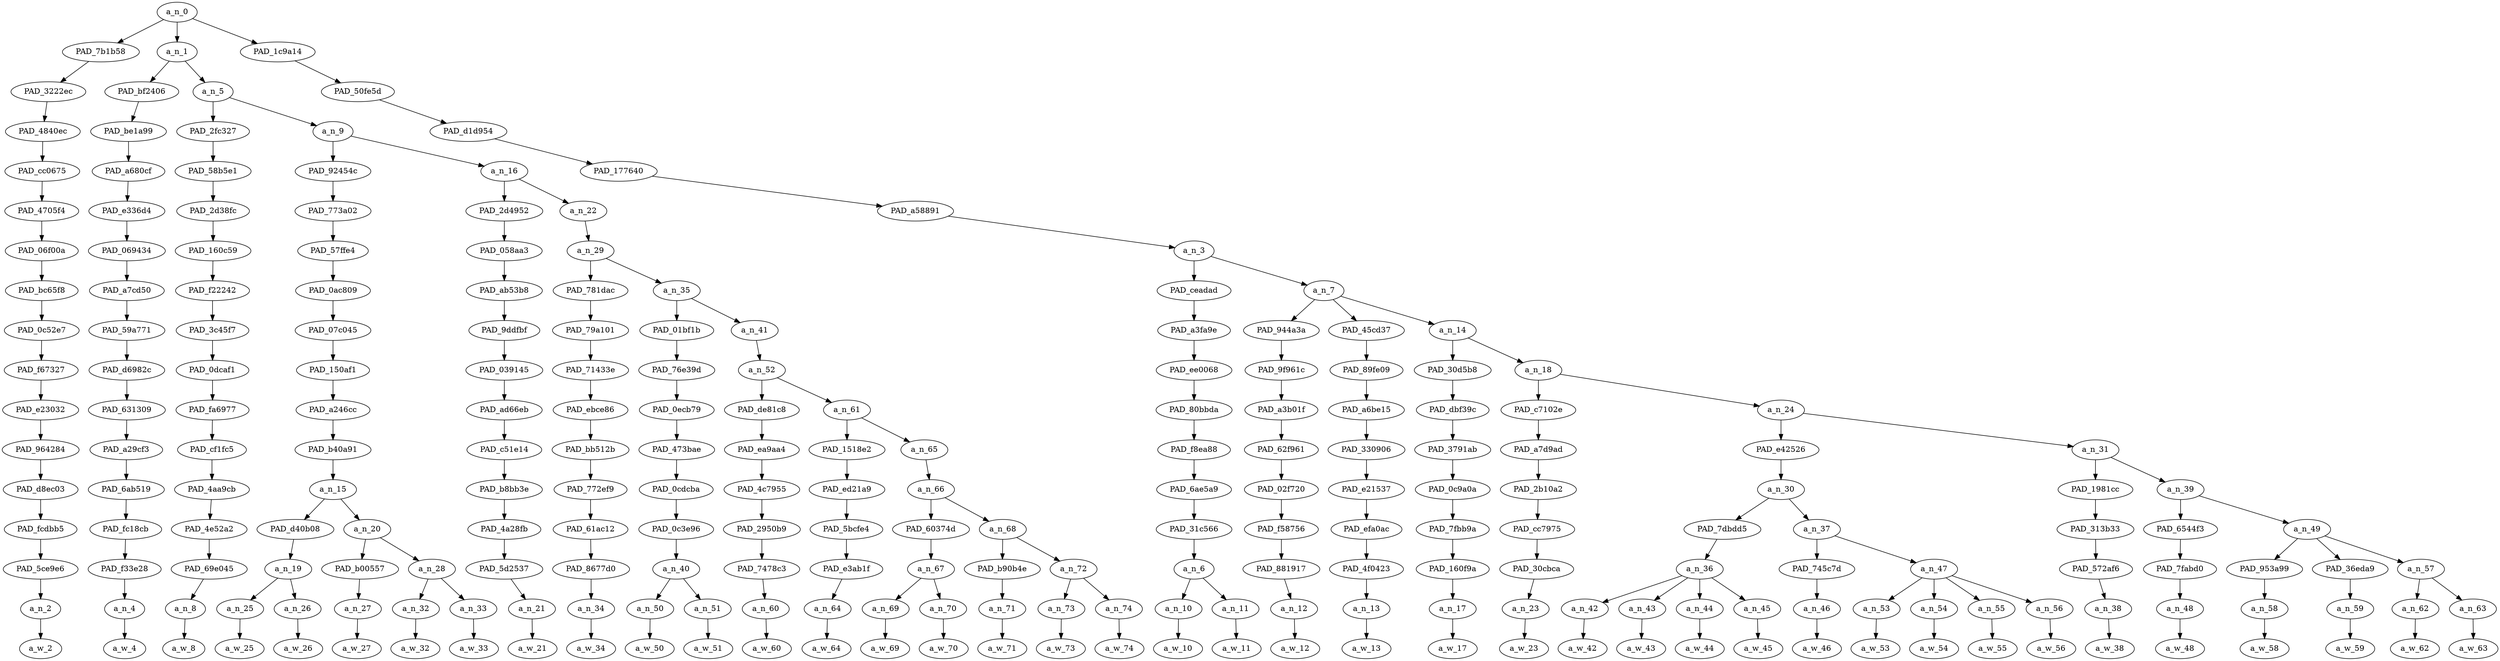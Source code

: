 strict digraph "" {
	a_n_0	[div_dir=-1,
		index=0,
		level=16,
		pos="13.628996672453704,16!",
		text_span="[0, 1, 2, 3, 4, 5, 6, 7, 8, 9, 10, 11, 12, 13, 14, 15, 16, 17, 18, 19, 20, 21, 22, 23, 24, 25, 26, 27, 28, 29, 30, 31, 32, 33, 34, \
35, 36, 37, 38, 39]",
		value=1.00000000];
	PAD_7b1b58	[div_dir=1,
		index=1,
		level=15,
		pos="18.0,15!",
		text_span="[18]",
		value=0.01074870];
	a_n_0 -> PAD_7b1b58;
	a_n_1	[div_dir=-1,
		index=0,
		level=15,
		pos="1.72900390625,15!",
		text_span="[0, 1, 2, 3, 4, 5, 6, 7, 8, 9, 10, 11, 12, 13, 14, 15, 16, 17]",
		value=0.59553772];
	a_n_0 -> a_n_1;
	PAD_1c9a14	[div_dir=-1,
		index=2,
		level=15,
		pos="21.157986111111114,15!",
		text_span="[19, 20, 21, 22, 23, 24, 25, 26, 27, 28, 29, 30, 31, 32, 33, 34, 35, 36, 37, 38, 39]",
		value=0.39356093];
	a_n_0 -> PAD_1c9a14;
	PAD_3222ec	[div_dir=1,
		index=2,
		level=14,
		pos="18.0,14!",
		text_span="[18]",
		value=0.01074870];
	PAD_7b1b58 -> PAD_3222ec;
	PAD_4840ec	[div_dir=1,
		index=3,
		level=13,
		pos="18.0,13!",
		text_span="[18]",
		value=0.01074870];
	PAD_3222ec -> PAD_4840ec;
	PAD_cc0675	[div_dir=1,
		index=4,
		level=12,
		pos="18.0,12!",
		text_span="[18]",
		value=0.01074870];
	PAD_4840ec -> PAD_cc0675;
	PAD_4705f4	[div_dir=1,
		index=5,
		level=11,
		pos="18.0,11!",
		text_span="[18]",
		value=0.01074870];
	PAD_cc0675 -> PAD_4705f4;
	PAD_06f00a	[div_dir=1,
		index=5,
		level=10,
		pos="18.0,10!",
		text_span="[18]",
		value=0.01074870];
	PAD_4705f4 -> PAD_06f00a;
	PAD_bc65f8	[div_dir=1,
		index=6,
		level=9,
		pos="18.0,9!",
		text_span="[18]",
		value=0.01074870];
	PAD_06f00a -> PAD_bc65f8;
	PAD_0c52e7	[div_dir=1,
		index=7,
		level=8,
		pos="18.0,8!",
		text_span="[18]",
		value=0.01074870];
	PAD_bc65f8 -> PAD_0c52e7;
	PAD_f67327	[div_dir=1,
		index=7,
		level=7,
		pos="18.0,7!",
		text_span="[18]",
		value=0.01074870];
	PAD_0c52e7 -> PAD_f67327;
	PAD_e23032	[div_dir=1,
		index=8,
		level=6,
		pos="18.0,6!",
		text_span="[18]",
		value=0.01074870];
	PAD_f67327 -> PAD_e23032;
	PAD_964284	[div_dir=1,
		index=9,
		level=5,
		pos="18.0,5!",
		text_span="[18]",
		value=0.01074870];
	PAD_e23032 -> PAD_964284;
	PAD_d8ec03	[div_dir=1,
		index=9,
		level=4,
		pos="18.0,4!",
		text_span="[18]",
		value=0.01074870];
	PAD_964284 -> PAD_d8ec03;
	PAD_fcdbb5	[div_dir=1,
		index=11,
		level=3,
		pos="18.0,3!",
		text_span="[18]",
		value=0.01074870];
	PAD_d8ec03 -> PAD_fcdbb5;
	PAD_5ce9e6	[div_dir=1,
		index=13,
		level=2,
		pos="18.0,2!",
		text_span="[18]",
		value=0.01074870];
	PAD_fcdbb5 -> PAD_5ce9e6;
	a_n_2	[div_dir=1,
		index=18,
		level=1,
		pos="18.0,1!",
		text_span="[18]",
		value=0.01074870];
	PAD_5ce9e6 -> a_n_2;
	a_w_2	[div_dir=0,
		index=18,
		level=0,
		pos="18,0!",
		text_span="[18]",
		value=but];
	a_n_2 -> a_w_2;
	PAD_bf2406	[div_dir=-1,
		index=0,
		level=14,
		pos="0.0,14!",
		text_span="[0]",
		value=0.01294155];
	a_n_1 -> PAD_bf2406;
	a_n_5	[div_dir=-1,
		index=1,
		level=14,
		pos="3.4580078125,14!",
		text_span="[1, 2, 3, 4, 5, 6, 7, 8, 9, 10, 11, 12, 13, 14, 15, 16, 17]",
		value=0.58235620];
	a_n_1 -> a_n_5;
	PAD_be1a99	[div_dir=-1,
		index=0,
		level=13,
		pos="0.0,13!",
		text_span="[0]",
		value=0.01294155];
	PAD_bf2406 -> PAD_be1a99;
	PAD_a680cf	[div_dir=-1,
		index=0,
		level=12,
		pos="0.0,12!",
		text_span="[0]",
		value=0.01294155];
	PAD_be1a99 -> PAD_a680cf;
	PAD_e336d4	[div_dir=-1,
		index=0,
		level=11,
		pos="0.0,11!",
		text_span="[0]",
		value=0.01294155];
	PAD_a680cf -> PAD_e336d4;
	PAD_069434	[div_dir=-1,
		index=0,
		level=10,
		pos="0.0,10!",
		text_span="[0]",
		value=0.01294155];
	PAD_e336d4 -> PAD_069434;
	PAD_a7cd50	[div_dir=-1,
		index=0,
		level=9,
		pos="0.0,9!",
		text_span="[0]",
		value=0.01294155];
	PAD_069434 -> PAD_a7cd50;
	PAD_59a771	[div_dir=-1,
		index=0,
		level=8,
		pos="0.0,8!",
		text_span="[0]",
		value=0.01294155];
	PAD_a7cd50 -> PAD_59a771;
	PAD_d6982c	[div_dir=-1,
		index=0,
		level=7,
		pos="0.0,7!",
		text_span="[0]",
		value=0.01294155];
	PAD_59a771 -> PAD_d6982c;
	PAD_631309	[div_dir=-1,
		index=0,
		level=6,
		pos="0.0,6!",
		text_span="[0]",
		value=0.01294155];
	PAD_d6982c -> PAD_631309;
	PAD_a29cf3	[div_dir=-1,
		index=0,
		level=5,
		pos="0.0,5!",
		text_span="[0]",
		value=0.01294155];
	PAD_631309 -> PAD_a29cf3;
	PAD_6ab519	[div_dir=-1,
		index=0,
		level=4,
		pos="0.0,4!",
		text_span="[0]",
		value=0.01294155];
	PAD_a29cf3 -> PAD_6ab519;
	PAD_fc18cb	[div_dir=-1,
		index=0,
		level=3,
		pos="0.0,3!",
		text_span="[0]",
		value=0.01294155];
	PAD_6ab519 -> PAD_fc18cb;
	PAD_f33e28	[div_dir=-1,
		index=0,
		level=2,
		pos="0.0,2!",
		text_span="[0]",
		value=0.01294155];
	PAD_fc18cb -> PAD_f33e28;
	a_n_4	[div_dir=-1,
		index=0,
		level=1,
		pos="0.0,1!",
		text_span="[0]",
		value=0.01294155];
	PAD_f33e28 -> a_n_4;
	a_w_4	[div_dir=0,
		index=0,
		level=0,
		pos="0,0!",
		text_span="[0]",
		value=there];
	a_n_4 -> a_w_4;
	PAD_2fc327	[div_dir=1,
		index=1,
		level=13,
		pos="1.0,13!",
		text_span="[1]",
		value=0.01587217];
	a_n_5 -> PAD_2fc327;
	a_n_9	[div_dir=-1,
		index=2,
		level=13,
		pos="5.916015625,13!",
		text_span="[2, 3, 4, 5, 6, 7, 8, 9, 10, 11, 12, 13, 14, 15, 16, 17]",
		value=0.56625279];
	a_n_5 -> a_n_9;
	PAD_58b5e1	[div_dir=1,
		index=1,
		level=12,
		pos="1.0,12!",
		text_span="[1]",
		value=0.01587217];
	PAD_2fc327 -> PAD_58b5e1;
	PAD_2d38fc	[div_dir=1,
		index=1,
		level=11,
		pos="1.0,11!",
		text_span="[1]",
		value=0.01587217];
	PAD_58b5e1 -> PAD_2d38fc;
	PAD_160c59	[div_dir=1,
		index=1,
		level=10,
		pos="1.0,10!",
		text_span="[1]",
		value=0.01587217];
	PAD_2d38fc -> PAD_160c59;
	PAD_f22242	[div_dir=1,
		index=1,
		level=9,
		pos="1.0,9!",
		text_span="[1]",
		value=0.01587217];
	PAD_160c59 -> PAD_f22242;
	PAD_3c45f7	[div_dir=1,
		index=1,
		level=8,
		pos="1.0,8!",
		text_span="[1]",
		value=0.01587217];
	PAD_f22242 -> PAD_3c45f7;
	PAD_0dcaf1	[div_dir=1,
		index=1,
		level=7,
		pos="1.0,7!",
		text_span="[1]",
		value=0.01587217];
	PAD_3c45f7 -> PAD_0dcaf1;
	PAD_fa6977	[div_dir=1,
		index=1,
		level=6,
		pos="1.0,6!",
		text_span="[1]",
		value=0.01587217];
	PAD_0dcaf1 -> PAD_fa6977;
	PAD_cf1fc5	[div_dir=1,
		index=1,
		level=5,
		pos="1.0,5!",
		text_span="[1]",
		value=0.01587217];
	PAD_fa6977 -> PAD_cf1fc5;
	PAD_4aa9cb	[div_dir=1,
		index=1,
		level=4,
		pos="1.0,4!",
		text_span="[1]",
		value=0.01587217];
	PAD_cf1fc5 -> PAD_4aa9cb;
	PAD_4e52a2	[div_dir=1,
		index=1,
		level=3,
		pos="1.0,3!",
		text_span="[1]",
		value=0.01587217];
	PAD_4aa9cb -> PAD_4e52a2;
	PAD_69e045	[div_dir=1,
		index=1,
		level=2,
		pos="1.0,2!",
		text_span="[1]",
		value=0.01587217];
	PAD_4e52a2 -> PAD_69e045;
	a_n_8	[div_dir=1,
		index=1,
		level=1,
		pos="1.0,1!",
		text_span="[1]",
		value=0.01587217];
	PAD_69e045 -> a_n_8;
	a_w_8	[div_dir=0,
		index=1,
		level=0,
		pos="1,0!",
		text_span="[1]",
		value=is];
	a_n_8 -> a_w_8;
	PAD_92454c	[div_dir=-1,
		index=2,
		level=12,
		pos="3.625,12!",
		text_span="[2, 3, 4, 5, 6]",
		value=0.06599651];
	a_n_9 -> PAD_92454c;
	a_n_16	[div_dir=-1,
		index=3,
		level=12,
		pos="8.20703125,12!",
		text_span="[7, 8, 9, 10, 11, 12, 13, 14, 15, 16, 17]",
		value=0.50001201];
	a_n_9 -> a_n_16;
	PAD_773a02	[div_dir=-1,
		index=2,
		level=11,
		pos="3.625,11!",
		text_span="[2, 3, 4, 5, 6]",
		value=0.06599651];
	PAD_92454c -> PAD_773a02;
	PAD_57ffe4	[div_dir=-1,
		index=2,
		level=10,
		pos="3.625,10!",
		text_span="[2, 3, 4, 5, 6]",
		value=0.06599651];
	PAD_773a02 -> PAD_57ffe4;
	PAD_0ac809	[div_dir=-1,
		index=2,
		level=9,
		pos="3.625,9!",
		text_span="[2, 3, 4, 5, 6]",
		value=0.06599651];
	PAD_57ffe4 -> PAD_0ac809;
	PAD_07c045	[div_dir=-1,
		index=2,
		level=8,
		pos="3.625,8!",
		text_span="[2, 3, 4, 5, 6]",
		value=0.06599651];
	PAD_0ac809 -> PAD_07c045;
	PAD_150af1	[div_dir=-1,
		index=2,
		level=7,
		pos="3.625,7!",
		text_span="[2, 3, 4, 5, 6]",
		value=0.06599651];
	PAD_07c045 -> PAD_150af1;
	PAD_a246cc	[div_dir=-1,
		index=2,
		level=6,
		pos="3.625,6!",
		text_span="[2, 3, 4, 5, 6]",
		value=0.06599651];
	PAD_150af1 -> PAD_a246cc;
	PAD_b40a91	[div_dir=-1,
		index=2,
		level=5,
		pos="3.625,5!",
		text_span="[2, 3, 4, 5, 6]",
		value=0.06599651];
	PAD_a246cc -> PAD_b40a91;
	a_n_15	[div_dir=-1,
		index=2,
		level=4,
		pos="3.625,4!",
		text_span="[2, 3, 4, 5, 6]",
		value=0.06599651];
	PAD_b40a91 -> a_n_15;
	PAD_d40b08	[div_dir=-1,
		index=2,
		level=3,
		pos="2.5,3!",
		text_span="[2, 3]",
		value=0.02298359];
	a_n_15 -> PAD_d40b08;
	a_n_20	[div_dir=-1,
		index=3,
		level=3,
		pos="4.75,3!",
		text_span="[4, 5, 6]",
		value=0.04298476];
	a_n_15 -> a_n_20;
	a_n_19	[div_dir=-1,
		index=2,
		level=2,
		pos="2.5,2!",
		text_span="[2, 3]",
		value=0.02298359];
	PAD_d40b08 -> a_n_19;
	a_n_25	[div_dir=-1,
		index=2,
		level=1,
		pos="2.0,1!",
		text_span="[2]",
		value=0.00999147];
	a_n_19 -> a_n_25;
	a_n_26	[div_dir=-1,
		index=3,
		level=1,
		pos="3.0,1!",
		text_span="[3]",
		value=0.01294935];
	a_n_19 -> a_n_26;
	a_w_25	[div_dir=0,
		index=2,
		level=0,
		pos="2,0!",
		text_span="[2]",
		value=a];
	a_n_25 -> a_w_25;
	a_w_26	[div_dir=0,
		index=3,
		level=0,
		pos="3,0!",
		text_span="[3]",
		value=link];
	a_n_26 -> a_w_26;
	PAD_b00557	[div_dir=1,
		index=3,
		level=2,
		pos="4.0,2!",
		text_span="[4]",
		value=0.01053817];
	a_n_20 -> PAD_b00557;
	a_n_28	[div_dir=-1,
		index=4,
		level=2,
		pos="5.5,2!",
		text_span="[5, 6]",
		value=0.03244572];
	a_n_20 -> a_n_28;
	a_n_27	[div_dir=1,
		index=4,
		level=1,
		pos="4.0,1!",
		text_span="[4]",
		value=0.01053817];
	PAD_b00557 -> a_n_27;
	a_w_27	[div_dir=0,
		index=4,
		level=0,
		pos="4,0!",
		text_span="[4]",
		value=on];
	a_n_27 -> a_w_27;
	a_n_32	[div_dir=-1,
		index=5,
		level=1,
		pos="5.0,1!",
		text_span="[5]",
		value=0.01675738];
	a_n_28 -> a_n_32;
	a_n_33	[div_dir=1,
		index=6,
		level=1,
		pos="6.0,1!",
		text_span="[6]",
		value=0.01566464];
	a_n_28 -> a_n_33;
	a_w_32	[div_dir=0,
		index=5,
		level=0,
		pos="5,0!",
		text_span="[5]",
		value=washington];
	a_n_32 -> a_w_32;
	a_w_33	[div_dir=0,
		index=6,
		level=0,
		pos="6,0!",
		text_span="[6]",
		value=examiner];
	a_n_33 -> a_w_33;
	PAD_2d4952	[div_dir=1,
		index=3,
		level=11,
		pos="7.0,11!",
		text_span="[7]",
		value=0.01043546];
	a_n_16 -> PAD_2d4952;
	a_n_22	[div_dir=-1,
		index=4,
		level=11,
		pos="9.4140625,11!",
		text_span="[8, 9, 10, 11, 12, 13, 14, 15, 16, 17]",
		value=0.48930628];
	a_n_16 -> a_n_22;
	PAD_058aa3	[div_dir=1,
		index=3,
		level=10,
		pos="7.0,10!",
		text_span="[7]",
		value=0.01043546];
	PAD_2d4952 -> PAD_058aa3;
	PAD_ab53b8	[div_dir=1,
		index=3,
		level=9,
		pos="7.0,9!",
		text_span="[7]",
		value=0.01043546];
	PAD_058aa3 -> PAD_ab53b8;
	PAD_9ddfbf	[div_dir=1,
		index=3,
		level=8,
		pos="7.0,8!",
		text_span="[7]",
		value=0.01043546];
	PAD_ab53b8 -> PAD_9ddfbf;
	PAD_039145	[div_dir=1,
		index=3,
		level=7,
		pos="7.0,7!",
		text_span="[7]",
		value=0.01043546];
	PAD_9ddfbf -> PAD_039145;
	PAD_ad66eb	[div_dir=1,
		index=3,
		level=6,
		pos="7.0,6!",
		text_span="[7]",
		value=0.01043546];
	PAD_039145 -> PAD_ad66eb;
	PAD_c51e14	[div_dir=1,
		index=3,
		level=5,
		pos="7.0,5!",
		text_span="[7]",
		value=0.01043546];
	PAD_ad66eb -> PAD_c51e14;
	PAD_b8bb3e	[div_dir=1,
		index=3,
		level=4,
		pos="7.0,4!",
		text_span="[7]",
		value=0.01043546];
	PAD_c51e14 -> PAD_b8bb3e;
	PAD_4a28fb	[div_dir=1,
		index=4,
		level=3,
		pos="7.0,3!",
		text_span="[7]",
		value=0.01043546];
	PAD_b8bb3e -> PAD_4a28fb;
	PAD_5d2537	[div_dir=1,
		index=5,
		level=2,
		pos="7.0,2!",
		text_span="[7]",
		value=0.01043546];
	PAD_4a28fb -> PAD_5d2537;
	a_n_21	[div_dir=1,
		index=7,
		level=1,
		pos="7.0,1!",
		text_span="[7]",
		value=0.01043546];
	PAD_5d2537 -> a_n_21;
	a_w_21	[div_dir=0,
		index=7,
		level=0,
		pos="7,0!",
		text_span="[7]",
		value=that];
	a_n_21 -> a_w_21;
	a_n_29	[div_dir=-1,
		index=4,
		level=10,
		pos="9.4140625,10!",
		text_span="[8, 9, 10, 11, 12, 13, 14, 15, 16, 17]",
		value=0.48902094];
	a_n_22 -> a_n_29;
	PAD_781dac	[div_dir=1,
		index=4,
		level=9,
		pos="8.0,9!",
		text_span="[8]",
		value=0.01419324];
	a_n_29 -> PAD_781dac;
	a_n_35	[div_dir=-1,
		index=5,
		level=9,
		pos="10.828125,9!",
		text_span="[9, 10, 11, 12, 13, 14, 15, 16, 17]",
		value=0.47454236];
	a_n_29 -> a_n_35;
	PAD_79a101	[div_dir=1,
		index=4,
		level=8,
		pos="8.0,8!",
		text_span="[8]",
		value=0.01419324];
	PAD_781dac -> PAD_79a101;
	PAD_71433e	[div_dir=1,
		index=4,
		level=7,
		pos="8.0,7!",
		text_span="[8]",
		value=0.01419324];
	PAD_79a101 -> PAD_71433e;
	PAD_ebce86	[div_dir=1,
		index=4,
		level=6,
		pos="8.0,6!",
		text_span="[8]",
		value=0.01419324];
	PAD_71433e -> PAD_ebce86;
	PAD_bb512b	[div_dir=1,
		index=4,
		level=5,
		pos="8.0,5!",
		text_span="[8]",
		value=0.01419324];
	PAD_ebce86 -> PAD_bb512b;
	PAD_772ef9	[div_dir=1,
		index=4,
		level=4,
		pos="8.0,4!",
		text_span="[8]",
		value=0.01419324];
	PAD_bb512b -> PAD_772ef9;
	PAD_61ac12	[div_dir=1,
		index=5,
		level=3,
		pos="8.0,3!",
		text_span="[8]",
		value=0.01419324];
	PAD_772ef9 -> PAD_61ac12;
	PAD_8677d0	[div_dir=1,
		index=6,
		level=2,
		pos="8.0,2!",
		text_span="[8]",
		value=0.01419324];
	PAD_61ac12 -> PAD_8677d0;
	a_n_34	[div_dir=1,
		index=8,
		level=1,
		pos="8.0,1!",
		text_span="[8]",
		value=0.01419324];
	PAD_8677d0 -> a_n_34;
	a_w_34	[div_dir=0,
		index=8,
		level=0,
		pos="8,0!",
		text_span="[8]",
		value=suggests];
	a_n_34 -> a_w_34;
	PAD_01bf1b	[div_dir=-1,
		index=5,
		level=8,
		pos="9.5,8!",
		text_span="[9, 10]",
		value=0.05961281];
	a_n_35 -> PAD_01bf1b;
	a_n_41	[div_dir=-1,
		index=6,
		level=8,
		pos="12.15625,8!",
		text_span="[11, 12, 13, 14, 15, 16, 17]",
		value=0.41462124];
	a_n_35 -> a_n_41;
	PAD_76e39d	[div_dir=-1,
		index=5,
		level=7,
		pos="9.5,7!",
		text_span="[9, 10]",
		value=0.05961281];
	PAD_01bf1b -> PAD_76e39d;
	PAD_0ecb79	[div_dir=-1,
		index=5,
		level=6,
		pos="9.5,6!",
		text_span="[9, 10]",
		value=0.05961281];
	PAD_76e39d -> PAD_0ecb79;
	PAD_473bae	[div_dir=-1,
		index=5,
		level=5,
		pos="9.5,5!",
		text_span="[9, 10]",
		value=0.05961281];
	PAD_0ecb79 -> PAD_473bae;
	PAD_0cdcba	[div_dir=-1,
		index=5,
		level=4,
		pos="9.5,4!",
		text_span="[9, 10]",
		value=0.05961281];
	PAD_473bae -> PAD_0cdcba;
	PAD_0c3e96	[div_dir=-1,
		index=6,
		level=3,
		pos="9.5,3!",
		text_span="[9, 10]",
		value=0.05961281];
	PAD_0cdcba -> PAD_0c3e96;
	a_n_40	[div_dir=-1,
		index=7,
		level=2,
		pos="9.5,2!",
		text_span="[9, 10]",
		value=0.05961281];
	PAD_0c3e96 -> a_n_40;
	a_n_50	[div_dir=-1,
		index=9,
		level=1,
		pos="9.0,1!",
		text_span="[9]",
		value=0.01448183];
	a_n_40 -> a_n_50;
	a_n_51	[div_dir=1,
		index=10,
		level=1,
		pos="10.0,1!",
		text_span="[10]",
		value=0.04509906];
	a_n_40 -> a_n_51;
	a_w_50	[div_dir=0,
		index=9,
		level=0,
		pos="9,0!",
		text_span="[9]",
		value=the];
	a_n_50 -> a_w_50;
	a_w_51	[div_dir=0,
		index=10,
		level=0,
		pos="10,0!",
		text_span="[10]",
		value=dws];
	a_n_51 -> a_w_51;
	a_n_52	[div_dir=-1,
		index=6,
		level=7,
		pos="12.15625,7!",
		text_span="[11, 12, 13, 14, 15, 16, 17]",
		value=0.41427734];
	a_n_41 -> a_n_52;
	PAD_de81c8	[div_dir=1,
		index=6,
		level=6,
		pos="11.0,6!",
		text_span="[11]",
		value=0.03816737];
	a_n_52 -> PAD_de81c8;
	a_n_61	[div_dir=-1,
		index=7,
		level=6,
		pos="13.3125,6!",
		text_span="[12, 13, 14, 15, 16, 17]",
		value=0.37576608];
	a_n_52 -> a_n_61;
	PAD_ea9aa4	[div_dir=1,
		index=6,
		level=5,
		pos="11.0,5!",
		text_span="[11]",
		value=0.03816737];
	PAD_de81c8 -> PAD_ea9aa4;
	PAD_4c7955	[div_dir=1,
		index=6,
		level=4,
		pos="11.0,4!",
		text_span="[11]",
		value=0.03816737];
	PAD_ea9aa4 -> PAD_4c7955;
	PAD_2950b9	[div_dir=1,
		index=7,
		level=3,
		pos="11.0,3!",
		text_span="[11]",
		value=0.03816737];
	PAD_4c7955 -> PAD_2950b9;
	PAD_7478c3	[div_dir=1,
		index=8,
		level=2,
		pos="11.0,2!",
		text_span="[11]",
		value=0.03816737];
	PAD_2950b9 -> PAD_7478c3;
	a_n_60	[div_dir=1,
		index=11,
		level=1,
		pos="11.0,1!",
		text_span="[11]",
		value=0.03816737];
	PAD_7478c3 -> a_n_60;
	a_w_60	[div_dir=0,
		index=11,
		level=0,
		pos="11,0!",
		text_span="[11]",
		value=it];
	a_n_60 -> a_w_60;
	PAD_1518e2	[div_dir=-1,
		index=7,
		level=5,
		pos="12.0,5!",
		text_span="[12]",
		value=0.21066219];
	a_n_61 -> PAD_1518e2;
	a_n_65	[div_dir=-1,
		index=8,
		level=5,
		pos="14.625,5!",
		text_span="[13, 14, 15, 16, 17]",
		value=0.16471100];
	a_n_61 -> a_n_65;
	PAD_ed21a9	[div_dir=-1,
		index=7,
		level=4,
		pos="12.0,4!",
		text_span="[12]",
		value=0.21066219];
	PAD_1518e2 -> PAD_ed21a9;
	PAD_5bcfe4	[div_dir=-1,
		index=8,
		level=3,
		pos="12.0,3!",
		text_span="[12]",
		value=0.21066219];
	PAD_ed21a9 -> PAD_5bcfe4;
	PAD_e3ab1f	[div_dir=-1,
		index=9,
		level=2,
		pos="12.0,2!",
		text_span="[12]",
		value=0.21066219];
	PAD_5bcfe4 -> PAD_e3ab1f;
	a_n_64	[div_dir=-1,
		index=12,
		level=1,
		pos="12.0,1!",
		text_span="[12]",
		value=0.21066219];
	PAD_e3ab1f -> a_n_64;
	a_w_64	[div_dir=0,
		index=12,
		level=0,
		pos="12,0!",
		text_span="[12]",
		value=paki];
	a_n_64 -> a_w_64;
	a_n_66	[div_dir=-1,
		index=8,
		level=4,
		pos="14.625,4!",
		text_span="[13, 14, 15, 16, 17]",
		value=0.16467862];
	a_n_65 -> a_n_66;
	PAD_60374d	[div_dir=1,
		index=9,
		level=3,
		pos="13.5,3!",
		text_span="[13, 14]",
		value=0.09756128];
	a_n_66 -> PAD_60374d;
	a_n_68	[div_dir=-1,
		index=10,
		level=3,
		pos="15.75,3!",
		text_span="[15, 16, 17]",
		value=0.06708496];
	a_n_66 -> a_n_68;
	a_n_67	[div_dir=1,
		index=10,
		level=2,
		pos="13.5,2!",
		text_span="[13, 14]",
		value=0.09756128];
	PAD_60374d -> a_n_67;
	a_n_69	[div_dir=1,
		index=13,
		level=1,
		pos="13.0,1!",
		text_span="[13]",
		value=0.03807200];
	a_n_67 -> a_n_69;
	a_n_70	[div_dir=-1,
		index=14,
		level=1,
		pos="14.0,1!",
		text_span="[14]",
		value=0.05948564];
	a_n_67 -> a_n_70;
	a_w_69	[div_dir=0,
		index=13,
		level=0,
		pos="13,0!",
		text_span="[13]",
		value=it1];
	a_n_69 -> a_w_69;
	a_w_70	[div_dir=0,
		index=14,
		level=0,
		pos="14,0!",
		text_span="[14]",
		value=aide];
	a_n_70 -> a_w_70;
	PAD_b90b4e	[div_dir=1,
		index=11,
		level=2,
		pos="15.0,2!",
		text_span="[15]",
		value=0.02370449];
	a_n_68 -> PAD_b90b4e;
	a_n_72	[div_dir=-1,
		index=12,
		level=2,
		pos="16.5,2!",
		text_span="[16, 17]",
		value=0.04333529];
	a_n_68 -> a_n_72;
	a_n_71	[div_dir=1,
		index=15,
		level=1,
		pos="15.0,1!",
		text_span="[15]",
		value=0.02370449];
	PAD_b90b4e -> a_n_71;
	a_w_71	[div_dir=0,
		index=15,
		level=0,
		pos="15,0!",
		text_span="[15]",
		value=has];
	a_n_71 -> a_w_71;
	a_n_73	[div_dir=-1,
		index=16,
		level=1,
		pos="16.0,1!",
		text_span="[16]",
		value=0.02564098];
	a_n_72 -> a_n_73;
	a_n_74	[div_dir=1,
		index=17,
		level=1,
		pos="17.0,1!",
		text_span="[17]",
		value=0.01761097];
	a_n_72 -> a_n_74;
	a_w_73	[div_dir=0,
		index=16,
		level=0,
		pos="16,0!",
		text_span="[16]",
		value=terrorist];
	a_n_73 -> a_w_73;
	a_w_74	[div_dir=0,
		index=17,
		level=0,
		pos="17,0!",
		text_span="[17]",
		value=ties];
	a_n_74 -> a_w_74;
	PAD_50fe5d	[div_dir=-1,
		index=3,
		level=14,
		pos="21.157986111111114,14!",
		text_span="[19, 20, 21, 22, 23, 24, 25, 26, 27, 28, 29, 30, 31, 32, 33, 34, 35, 36, 37, 38, 39]",
		value=0.39356093];
	PAD_1c9a14 -> PAD_50fe5d;
	PAD_d1d954	[div_dir=-1,
		index=4,
		level=13,
		pos="21.157986111111114,13!",
		text_span="[19, 20, 21, 22, 23, 24, 25, 26, 27, 28, 29, 30, 31, 32, 33, 34, 35, 36, 37, 38, 39]",
		value=0.39356093];
	PAD_50fe5d -> PAD_d1d954;
	PAD_177640	[div_dir=-1,
		index=5,
		level=12,
		pos="21.157986111111114,12!",
		text_span="[19, 20, 21, 22, 23, 24, 25, 26, 27, 28, 29, 30, 31, 32, 33, 34, 35, 36, 37, 38, 39]",
		value=0.39356093];
	PAD_d1d954 -> PAD_177640;
	PAD_a58891	[div_dir=-1,
		index=6,
		level=11,
		pos="21.157986111111114,11!",
		text_span="[19, 20, 21, 22, 23, 24, 25, 26, 27, 28, 29, 30, 31, 32, 33, 34, 35, 36, 37, 38, 39]",
		value=0.39356093];
	PAD_177640 -> PAD_a58891;
	a_n_3	[div_dir=-1,
		index=6,
		level=10,
		pos="21.157986111111114,10!",
		text_span="[19, 20, 21, 22, 23, 24, 25, 26, 27, 28, 29, 30, 31, 32, 33, 34, 35, 36, 37, 38, 39]",
		value=0.39356093];
	PAD_a58891 -> a_n_3;
	PAD_ceadad	[div_dir=-1,
		index=7,
		level=9,
		pos="19.5,9!",
		text_span="[19, 20]",
		value=0.02022787];
	a_n_3 -> PAD_ceadad;
	a_n_7	[div_dir=-1,
		index=8,
		level=9,
		pos="22.815972222222225,9!",
		text_span="[21, 22, 23, 24, 25, 26, 27, 28, 29, 30, 31, 32, 33, 34, 35, 36, 37, 38, 39]",
		value=0.37332622];
	a_n_3 -> a_n_7;
	PAD_a3fa9e	[div_dir=-1,
		index=8,
		level=8,
		pos="19.5,8!",
		text_span="[19, 20]",
		value=0.02022787];
	PAD_ceadad -> PAD_a3fa9e;
	PAD_ee0068	[div_dir=-1,
		index=8,
		level=7,
		pos="19.5,7!",
		text_span="[19, 20]",
		value=0.02022787];
	PAD_a3fa9e -> PAD_ee0068;
	PAD_80bbda	[div_dir=-1,
		index=9,
		level=6,
		pos="19.5,6!",
		text_span="[19, 20]",
		value=0.02022787];
	PAD_ee0068 -> PAD_80bbda;
	PAD_f8ea88	[div_dir=-1,
		index=10,
		level=5,
		pos="19.5,5!",
		text_span="[19, 20]",
		value=0.02022787];
	PAD_80bbda -> PAD_f8ea88;
	PAD_6ae5a9	[div_dir=-1,
		index=10,
		level=4,
		pos="19.5,4!",
		text_span="[19, 20]",
		value=0.02022787];
	PAD_f8ea88 -> PAD_6ae5a9;
	PAD_31c566	[div_dir=-1,
		index=12,
		level=3,
		pos="19.5,3!",
		text_span="[19, 20]",
		value=0.02022787];
	PAD_6ae5a9 -> PAD_31c566;
	a_n_6	[div_dir=-1,
		index=14,
		level=2,
		pos="19.5,2!",
		text_span="[19, 20]",
		value=0.02022787];
	PAD_31c566 -> a_n_6;
	a_n_10	[div_dir=-1,
		index=19,
		level=1,
		pos="19.0,1!",
		text_span="[19]",
		value=0.00894098];
	a_n_6 -> a_n_10;
	a_n_11	[div_dir=-1,
		index=20,
		level=1,
		pos="20.0,1!",
		text_span="[20]",
		value=0.01127139];
	a_n_6 -> a_n_11;
	a_w_10	[div_dir=0,
		index=19,
		level=0,
		pos="19,0!",
		text_span="[19]",
		value=the1];
	a_n_10 -> a_w_10;
	a_w_11	[div_dir=0,
		index=20,
		level=0,
		pos="20,0!",
		text_span="[20]",
		value=link1];
	a_n_11 -> a_w_11;
	PAD_944a3a	[div_dir=-1,
		index=9,
		level=8,
		pos="21.0,8!",
		text_span="[21]",
		value=0.00966228];
	a_n_7 -> PAD_944a3a;
	PAD_45cd37	[div_dir=1,
		index=10,
		level=8,
		pos="22.0,8!",
		text_span="[22]",
		value=0.00856850];
	a_n_7 -> PAD_45cd37;
	a_n_14	[div_dir=-1,
		index=11,
		level=8,
		pos="25.447916666666668,8!",
		text_span="[23, 24, 25, 26, 27, 28, 29, 30, 31, 32, 33, 34, 35, 36, 37, 38, 39]",
		value=0.35509266];
	a_n_7 -> a_n_14;
	PAD_9f961c	[div_dir=-1,
		index=9,
		level=7,
		pos="21.0,7!",
		text_span="[21]",
		value=0.00966228];
	PAD_944a3a -> PAD_9f961c;
	PAD_a3b01f	[div_dir=-1,
		index=10,
		level=6,
		pos="21.0,6!",
		text_span="[21]",
		value=0.00966228];
	PAD_9f961c -> PAD_a3b01f;
	PAD_62f961	[div_dir=-1,
		index=11,
		level=5,
		pos="21.0,5!",
		text_span="[21]",
		value=0.00966228];
	PAD_a3b01f -> PAD_62f961;
	PAD_02f720	[div_dir=-1,
		index=11,
		level=4,
		pos="21.0,4!",
		text_span="[21]",
		value=0.00966228];
	PAD_62f961 -> PAD_02f720;
	PAD_f58756	[div_dir=-1,
		index=13,
		level=3,
		pos="21.0,3!",
		text_span="[21]",
		value=0.00966228];
	PAD_02f720 -> PAD_f58756;
	PAD_881917	[div_dir=-1,
		index=15,
		level=2,
		pos="21.0,2!",
		text_span="[21]",
		value=0.00966228];
	PAD_f58756 -> PAD_881917;
	a_n_12	[div_dir=-1,
		index=21,
		level=1,
		pos="21.0,1!",
		text_span="[21]",
		value=0.00966228];
	PAD_881917 -> a_n_12;
	a_w_12	[div_dir=0,
		index=21,
		level=0,
		pos="21,0!",
		text_span="[21]",
		value=will];
	a_n_12 -> a_w_12;
	PAD_89fe09	[div_dir=1,
		index=10,
		level=7,
		pos="22.0,7!",
		text_span="[22]",
		value=0.00856850];
	PAD_45cd37 -> PAD_89fe09;
	PAD_a6be15	[div_dir=1,
		index=11,
		level=6,
		pos="22.0,6!",
		text_span="[22]",
		value=0.00856850];
	PAD_89fe09 -> PAD_a6be15;
	PAD_330906	[div_dir=1,
		index=12,
		level=5,
		pos="22.0,5!",
		text_span="[22]",
		value=0.00856850];
	PAD_a6be15 -> PAD_330906;
	PAD_e21537	[div_dir=1,
		index=12,
		level=4,
		pos="22.0,4!",
		text_span="[22]",
		value=0.00856850];
	PAD_330906 -> PAD_e21537;
	PAD_efa0ac	[div_dir=1,
		index=14,
		level=3,
		pos="22.0,3!",
		text_span="[22]",
		value=0.00856850];
	PAD_e21537 -> PAD_efa0ac;
	PAD_4f0423	[div_dir=1,
		index=16,
		level=2,
		pos="22.0,2!",
		text_span="[22]",
		value=0.00856850];
	PAD_efa0ac -> PAD_4f0423;
	a_n_13	[div_dir=1,
		index=22,
		level=1,
		pos="22.0,1!",
		text_span="[22]",
		value=0.00856850];
	PAD_4f0423 -> a_n_13;
	a_w_13	[div_dir=0,
		index=22,
		level=0,
		pos="22,0!",
		text_span="[22]",
		value=not];
	a_n_13 -> a_w_13;
	PAD_30d5b8	[div_dir=1,
		index=11,
		level=7,
		pos="23.0,7!",
		text_span="[23]",
		value=0.01019996];
	a_n_14 -> PAD_30d5b8;
	a_n_18	[div_dir=-1,
		index=12,
		level=7,
		pos="27.895833333333336,7!",
		text_span="[24, 25, 26, 27, 28, 29, 30, 31, 32, 33, 34, 35, 36, 37, 38, 39]",
		value=0.34488227];
	a_n_14 -> a_n_18;
	PAD_dbf39c	[div_dir=1,
		index=12,
		level=6,
		pos="23.0,6!",
		text_span="[23]",
		value=0.01019996];
	PAD_30d5b8 -> PAD_dbf39c;
	PAD_3791ab	[div_dir=1,
		index=13,
		level=5,
		pos="23.0,5!",
		text_span="[23]",
		value=0.01019996];
	PAD_dbf39c -> PAD_3791ab;
	PAD_0c9a0a	[div_dir=1,
		index=13,
		level=4,
		pos="23.0,4!",
		text_span="[23]",
		value=0.01019996];
	PAD_3791ab -> PAD_0c9a0a;
	PAD_7fbb9a	[div_dir=1,
		index=15,
		level=3,
		pos="23.0,3!",
		text_span="[23]",
		value=0.01019996];
	PAD_0c9a0a -> PAD_7fbb9a;
	PAD_160f9a	[div_dir=1,
		index=17,
		level=2,
		pos="23.0,2!",
		text_span="[23]",
		value=0.01019996];
	PAD_7fbb9a -> PAD_160f9a;
	a_n_17	[div_dir=1,
		index=23,
		level=1,
		pos="23.0,1!",
		text_span="[23]",
		value=0.01019996];
	PAD_160f9a -> a_n_17;
	a_w_17	[div_dir=0,
		index=23,
		level=0,
		pos="23,0!",
		text_span="[23]",
		value=post];
	a_n_17 -> a_w_17;
	PAD_c7102e	[div_dir=-1,
		index=13,
		level=6,
		pos="24.0,6!",
		text_span="[24]",
		value=0.01005263];
	a_n_18 -> PAD_c7102e;
	a_n_24	[div_dir=-1,
		index=14,
		level=6,
		pos="31.791666666666668,6!",
		text_span="[25, 26, 27, 28, 29, 30, 31, 32, 33, 34, 35, 36, 37, 38, 39]",
		value=0.33481463];
	a_n_18 -> a_n_24;
	PAD_a7d9ad	[div_dir=-1,
		index=14,
		level=5,
		pos="24.0,5!",
		text_span="[24]",
		value=0.01005263];
	PAD_c7102e -> PAD_a7d9ad;
	PAD_2b10a2	[div_dir=-1,
		index=14,
		level=4,
		pos="24.0,4!",
		text_span="[24]",
		value=0.01005263];
	PAD_a7d9ad -> PAD_2b10a2;
	PAD_cc7975	[div_dir=-1,
		index=16,
		level=3,
		pos="24.0,3!",
		text_span="[24]",
		value=0.01005263];
	PAD_2b10a2 -> PAD_cc7975;
	PAD_30cbca	[div_dir=-1,
		index=18,
		level=2,
		pos="24.0,2!",
		text_span="[24]",
		value=0.01005263];
	PAD_cc7975 -> PAD_30cbca;
	a_n_23	[div_dir=-1,
		index=24,
		level=1,
		pos="24.0,1!",
		text_span="[24]",
		value=0.01005263];
	PAD_30cbca -> a_n_23;
	a_w_23	[div_dir=0,
		index=24,
		level=0,
		pos="24,0!",
		text_span="[24]",
		value=why];
	a_n_23 -> a_w_23;
	PAD_e42526	[div_dir=1,
		index=15,
		level=5,
		pos="28.375,5!",
		text_span="[25, 26, 27, 28, 29, 30, 31, 32, 33]",
		value=0.23711877];
	a_n_24 -> PAD_e42526;
	a_n_31	[div_dir=-1,
		index=16,
		level=5,
		pos="35.208333333333336,5!",
		text_span="[34, 35, 36, 37, 38, 39]",
		value=0.09768618];
	a_n_24 -> a_n_31;
	a_n_30	[div_dir=1,
		index=15,
		level=4,
		pos="28.375,4!",
		text_span="[25, 26, 27, 28, 29, 30, 31, 32, 33]",
		value=0.23711877];
	PAD_e42526 -> a_n_30;
	PAD_7dbdd5	[div_dir=1,
		index=17,
		level=3,
		pos="26.5,3!",
		text_span="[25, 26, 27, 28]",
		value=0.11106597];
	a_n_30 -> PAD_7dbdd5;
	a_n_37	[div_dir=-1,
		index=18,
		level=3,
		pos="30.25,3!",
		text_span="[29, 30, 31, 32, 33]",
		value=0.12604890];
	a_n_30 -> a_n_37;
	a_n_36	[div_dir=1,
		index=19,
		level=2,
		pos="26.5,2!",
		text_span="[25, 26, 27, 28]",
		value=0.11106597];
	PAD_7dbdd5 -> a_n_36;
	a_n_42	[div_dir=1,
		index=25,
		level=1,
		pos="25.0,1!",
		text_span="[25]",
		value=0.05511831];
	a_n_36 -> a_n_42;
	a_n_43	[div_dir=-1,
		index=26,
		level=1,
		pos="26.0,1!",
		text_span="[26]",
		value=0.01464883];
	a_n_36 -> a_n_43;
	a_n_44	[div_dir=-1,
		index=27,
		level=1,
		pos="27.0,1!",
		text_span="[27]",
		value=0.01398217];
	a_n_36 -> a_n_44;
	a_n_45	[div_dir=1,
		index=28,
		level=1,
		pos="28.0,1!",
		text_span="[28]",
		value=0.02730672];
	a_n_36 -> a_n_45;
	a_w_42	[div_dir=0,
		index=25,
		level=0,
		pos="25,0!",
		text_span="[25]",
		value=washingtonexaminer];
	a_n_42 -> a_w_42;
	a_w_43	[div_dir=0,
		index=26,
		level=0,
		pos="26,0!",
		text_span="[26]",
		value=com];
	a_n_43 -> a_w_43;
	a_w_44	[div_dir=0,
		index=27,
		level=0,
		pos="27,0!",
		text_span="[27]",
		value=ron];
	a_n_44 -> a_w_44;
	a_w_45	[div_dir=0,
		index=28,
		level=0,
		pos="28,0!",
		text_span="[28]",
		value=desantis];
	a_n_45 -> a_w_45;
	PAD_745c7d	[div_dir=1,
		index=20,
		level=2,
		pos="29.0,2!",
		text_span="[29]",
		value=0.01520827];
	a_n_37 -> PAD_745c7d;
	a_n_47	[div_dir=-1,
		index=21,
		level=2,
		pos="31.5,2!",
		text_span="[30, 31, 32, 33]",
		value=0.11083490];
	a_n_37 -> a_n_47;
	a_n_46	[div_dir=1,
		index=29,
		level=1,
		pos="29.0,1!",
		text_span="[29]",
		value=0.01520827];
	PAD_745c7d -> a_n_46;
	a_w_46	[div_dir=0,
		index=29,
		level=0,
		pos="29,0!",
		text_span="[29]",
		value=fired];
	a_n_46 -> a_w_46;
	a_n_53	[div_dir=-1,
		index=30,
		level=1,
		pos="30.0,1!",
		text_span="[30]",
		value=0.01984206];
	a_n_47 -> a_n_53;
	a_n_54	[div_dir=1,
		index=31,
		level=1,
		pos="31.0,1!",
		text_span="[31]",
		value=0.03569850];
	a_n_47 -> a_n_54;
	a_n_55	[div_dir=-1,
		index=32,
		level=1,
		pos="32.0,1!",
		text_span="[32]",
		value=0.02826575];
	a_n_47 -> a_n_55;
	a_n_56	[div_dir=1,
		index=33,
		level=1,
		pos="33.0,1!",
		text_span="[33]",
		value=0.02701857];
	a_n_47 -> a_n_56;
	a_w_53	[div_dir=0,
		index=30,
		level=0,
		pos="30,0!",
		text_span="[30]",
		value=debbie];
	a_n_53 -> a_w_53;
	a_w_54	[div_dir=0,
		index=31,
		level=0,
		pos="31,0!",
		text_span="[31]",
		value=wasserman];
	a_n_54 -> a_w_54;
	a_w_55	[div_dir=0,
		index=32,
		level=0,
		pos="32,0!",
		text_span="[32]",
		value=schultz];
	a_n_55 -> a_w_55;
	a_w_56	[div_dir=0,
		index=33,
		level=0,
		pos="33,0!",
		text_span="[33]",
		value=aide1];
	a_n_56 -> a_w_56;
	PAD_1981cc	[div_dir=1,
		index=16,
		level=4,
		pos="34.0,4!",
		text_span="[34]",
		value=0.01164587];
	a_n_31 -> PAD_1981cc;
	a_n_39	[div_dir=-1,
		index=17,
		level=4,
		pos="36.41666666666667,4!",
		text_span="[35, 36, 37, 38, 39]",
		value=0.08601322];
	a_n_31 -> a_n_39;
	PAD_313b33	[div_dir=1,
		index=19,
		level=3,
		pos="34.0,3!",
		text_span="[34]",
		value=0.01164587];
	PAD_1981cc -> PAD_313b33;
	PAD_572af6	[div_dir=1,
		index=22,
		level=2,
		pos="34.0,2!",
		text_span="[34]",
		value=0.01164587];
	PAD_313b33 -> PAD_572af6;
	a_n_38	[div_dir=1,
		index=34,
		level=1,
		pos="34.0,1!",
		text_span="[34]",
		value=0.01164587];
	PAD_572af6 -> a_n_38;
	a_w_38	[div_dir=0,
		index=34,
		level=0,
		pos="34,0!",
		text_span="[34]",
		value=may];
	a_n_38 -> a_w_38;
	PAD_6544f3	[div_dir=1,
		index=20,
		level=3,
		pos="35.0,3!",
		text_span="[35]",
		value=0.01090176];
	a_n_39 -> PAD_6544f3;
	a_n_49	[div_dir=-1,
		index=21,
		level=3,
		pos="37.833333333333336,3!",
		text_span="[36, 37, 38, 39]",
		value=0.07505816];
	a_n_39 -> a_n_49;
	PAD_7fabd0	[div_dir=1,
		index=23,
		level=2,
		pos="35.0,2!",
		text_span="[35]",
		value=0.01090176];
	PAD_6544f3 -> PAD_7fabd0;
	a_n_48	[div_dir=1,
		index=35,
		level=1,
		pos="35.0,1!",
		text_span="[35]",
		value=0.01090176];
	PAD_7fabd0 -> a_n_48;
	a_w_48	[div_dir=0,
		index=35,
		level=0,
		pos="35,0!",
		text_span="[35]",
		value=have];
	a_n_48 -> a_w_48;
	PAD_953a99	[div_dir=1,
		index=25,
		level=2,
		pos="38.0,2!",
		text_span="[38]",
		value=0.02059066];
	a_n_49 -> PAD_953a99;
	PAD_36eda9	[div_dir=-1,
		index=26,
		level=2,
		pos="39.0,2!",
		text_span="[39]",
		value=0.02260451];
	a_n_49 -> PAD_36eda9;
	a_n_57	[div_dir=-1,
		index=24,
		level=2,
		pos="36.5,2!",
		text_span="[36, 37]",
		value=0.03178920];
	a_n_49 -> a_n_57;
	a_n_58	[div_dir=1,
		index=38,
		level=1,
		pos="38.0,1!",
		text_span="[38]",
		value=0.02059066];
	PAD_953a99 -> a_n_58;
	a_w_58	[div_dir=0,
		index=38,
		level=0,
		pos="38,0!",
		text_span="[38]",
		value=article];
	a_n_58 -> a_w_58;
	a_n_59	[div_dir=-1,
		index=39,
		level=1,
		pos="39.0,1!",
		text_span="[39]",
		value=0.02260451];
	PAD_36eda9 -> a_n_59;
	a_w_59	[div_dir=0,
		index=39,
		level=0,
		pos="39,0!",
		text_span="[39]",
		value="<number>"];
	a_n_59 -> a_w_59;
	a_n_62	[div_dir=-1,
		index=36,
		level=1,
		pos="36.0,1!",
		text_span="[36]",
		value=0.01713435];
	a_n_57 -> a_n_62;
	a_n_63	[div_dir=-1,
		index=37,
		level=1,
		pos="37.0,1!",
		text_span="[37]",
		value=0.01461609];
	a_n_57 -> a_n_63;
	a_w_62	[div_dir=0,
		index=36,
		level=0,
		pos="36,0!",
		text_span="[36]",
		value=terrorist1];
	a_n_62 -> a_w_62;
	a_w_63	[div_dir=0,
		index=37,
		level=0,
		pos="37,0!",
		text_span="[37]",
		value=ties1];
	a_n_63 -> a_w_63;
}
